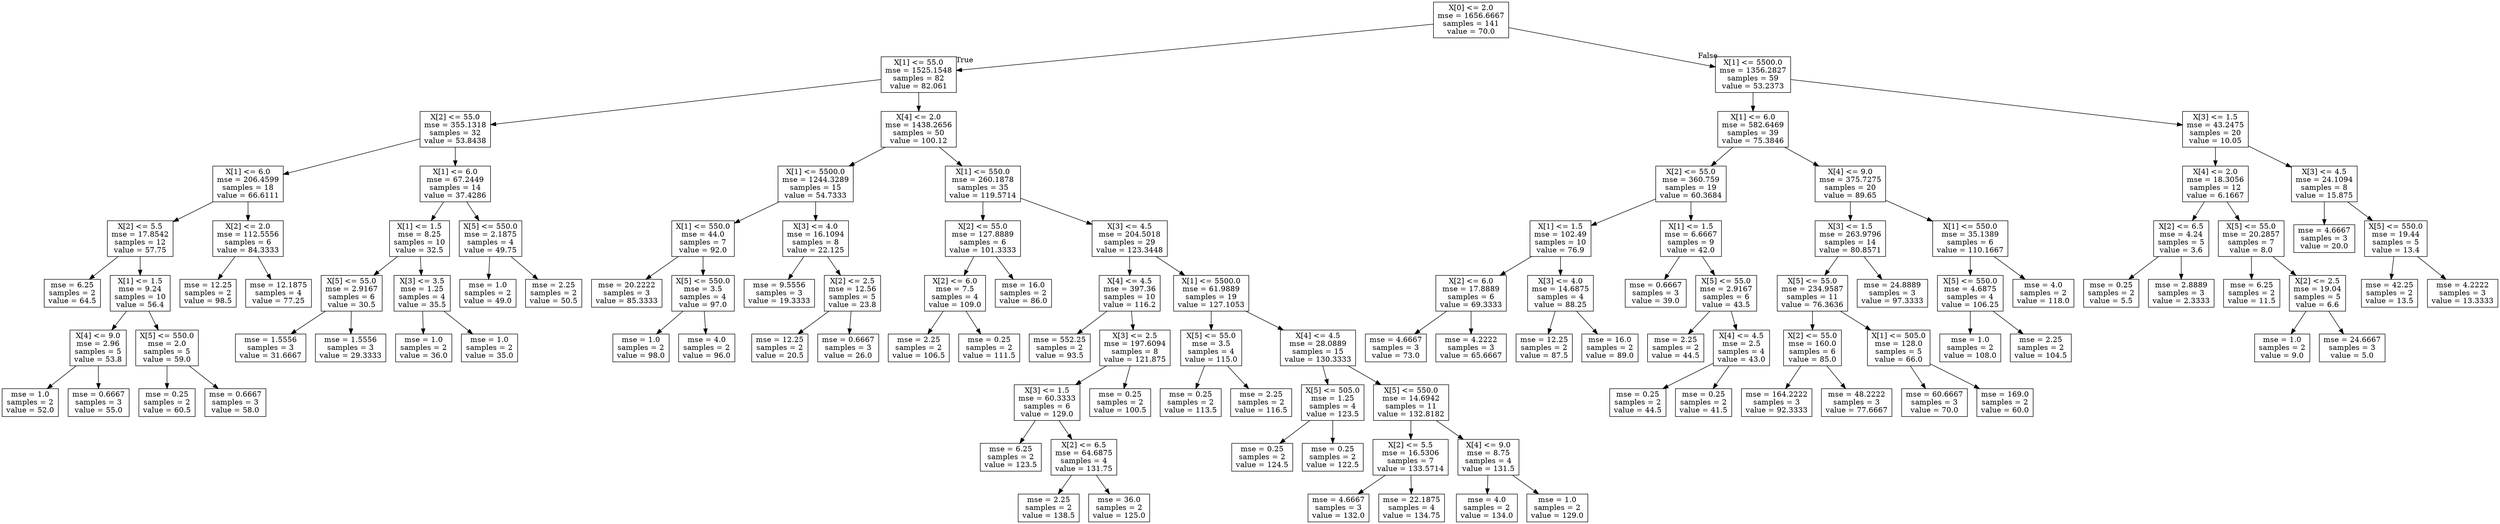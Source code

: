 digraph Tree {
node [shape=box] ;
0 [label="X[0] <= 2.0\nmse = 1656.6667\nsamples = 141\nvalue = 70.0"] ;
1 [label="X[1] <= 55.0\nmse = 1525.1548\nsamples = 82\nvalue = 82.061"] ;
0 -> 1 [labeldistance=2.5, labelangle=45, headlabel="True"] ;
2 [label="X[2] <= 55.0\nmse = 355.1318\nsamples = 32\nvalue = 53.8438"] ;
1 -> 2 ;
3 [label="X[1] <= 6.0\nmse = 206.4599\nsamples = 18\nvalue = 66.6111"] ;
2 -> 3 ;
4 [label="X[2] <= 5.5\nmse = 17.8542\nsamples = 12\nvalue = 57.75"] ;
3 -> 4 ;
5 [label="mse = 6.25\nsamples = 2\nvalue = 64.5"] ;
4 -> 5 ;
6 [label="X[1] <= 1.5\nmse = 9.24\nsamples = 10\nvalue = 56.4"] ;
4 -> 6 ;
7 [label="X[4] <= 9.0\nmse = 2.96\nsamples = 5\nvalue = 53.8"] ;
6 -> 7 ;
8 [label="mse = 1.0\nsamples = 2\nvalue = 52.0"] ;
7 -> 8 ;
9 [label="mse = 0.6667\nsamples = 3\nvalue = 55.0"] ;
7 -> 9 ;
10 [label="X[5] <= 550.0\nmse = 2.0\nsamples = 5\nvalue = 59.0"] ;
6 -> 10 ;
11 [label="mse = 0.25\nsamples = 2\nvalue = 60.5"] ;
10 -> 11 ;
12 [label="mse = 0.6667\nsamples = 3\nvalue = 58.0"] ;
10 -> 12 ;
13 [label="X[2] <= 2.0\nmse = 112.5556\nsamples = 6\nvalue = 84.3333"] ;
3 -> 13 ;
14 [label="mse = 12.25\nsamples = 2\nvalue = 98.5"] ;
13 -> 14 ;
15 [label="mse = 12.1875\nsamples = 4\nvalue = 77.25"] ;
13 -> 15 ;
16 [label="X[1] <= 6.0\nmse = 67.2449\nsamples = 14\nvalue = 37.4286"] ;
2 -> 16 ;
17 [label="X[1] <= 1.5\nmse = 8.25\nsamples = 10\nvalue = 32.5"] ;
16 -> 17 ;
18 [label="X[5] <= 55.0\nmse = 2.9167\nsamples = 6\nvalue = 30.5"] ;
17 -> 18 ;
19 [label="mse = 1.5556\nsamples = 3\nvalue = 31.6667"] ;
18 -> 19 ;
20 [label="mse = 1.5556\nsamples = 3\nvalue = 29.3333"] ;
18 -> 20 ;
21 [label="X[3] <= 3.5\nmse = 1.25\nsamples = 4\nvalue = 35.5"] ;
17 -> 21 ;
22 [label="mse = 1.0\nsamples = 2\nvalue = 36.0"] ;
21 -> 22 ;
23 [label="mse = 1.0\nsamples = 2\nvalue = 35.0"] ;
21 -> 23 ;
24 [label="X[5] <= 550.0\nmse = 2.1875\nsamples = 4\nvalue = 49.75"] ;
16 -> 24 ;
25 [label="mse = 1.0\nsamples = 2\nvalue = 49.0"] ;
24 -> 25 ;
26 [label="mse = 2.25\nsamples = 2\nvalue = 50.5"] ;
24 -> 26 ;
27 [label="X[4] <= 2.0\nmse = 1438.2656\nsamples = 50\nvalue = 100.12"] ;
1 -> 27 ;
28 [label="X[1] <= 5500.0\nmse = 1244.3289\nsamples = 15\nvalue = 54.7333"] ;
27 -> 28 ;
29 [label="X[1] <= 550.0\nmse = 44.0\nsamples = 7\nvalue = 92.0"] ;
28 -> 29 ;
30 [label="mse = 20.2222\nsamples = 3\nvalue = 85.3333"] ;
29 -> 30 ;
31 [label="X[5] <= 550.0\nmse = 3.5\nsamples = 4\nvalue = 97.0"] ;
29 -> 31 ;
32 [label="mse = 1.0\nsamples = 2\nvalue = 98.0"] ;
31 -> 32 ;
33 [label="mse = 4.0\nsamples = 2\nvalue = 96.0"] ;
31 -> 33 ;
34 [label="X[3] <= 4.0\nmse = 16.1094\nsamples = 8\nvalue = 22.125"] ;
28 -> 34 ;
35 [label="mse = 9.5556\nsamples = 3\nvalue = 19.3333"] ;
34 -> 35 ;
36 [label="X[2] <= 2.5\nmse = 12.56\nsamples = 5\nvalue = 23.8"] ;
34 -> 36 ;
37 [label="mse = 12.25\nsamples = 2\nvalue = 20.5"] ;
36 -> 37 ;
38 [label="mse = 0.6667\nsamples = 3\nvalue = 26.0"] ;
36 -> 38 ;
39 [label="X[1] <= 550.0\nmse = 260.1878\nsamples = 35\nvalue = 119.5714"] ;
27 -> 39 ;
40 [label="X[2] <= 55.0\nmse = 127.8889\nsamples = 6\nvalue = 101.3333"] ;
39 -> 40 ;
41 [label="X[2] <= 6.0\nmse = 7.5\nsamples = 4\nvalue = 109.0"] ;
40 -> 41 ;
42 [label="mse = 2.25\nsamples = 2\nvalue = 106.5"] ;
41 -> 42 ;
43 [label="mse = 0.25\nsamples = 2\nvalue = 111.5"] ;
41 -> 43 ;
44 [label="mse = 16.0\nsamples = 2\nvalue = 86.0"] ;
40 -> 44 ;
45 [label="X[3] <= 4.5\nmse = 204.5018\nsamples = 29\nvalue = 123.3448"] ;
39 -> 45 ;
46 [label="X[4] <= 4.5\nmse = 397.36\nsamples = 10\nvalue = 116.2"] ;
45 -> 46 ;
47 [label="mse = 552.25\nsamples = 2\nvalue = 93.5"] ;
46 -> 47 ;
48 [label="X[3] <= 2.5\nmse = 197.6094\nsamples = 8\nvalue = 121.875"] ;
46 -> 48 ;
49 [label="X[3] <= 1.5\nmse = 60.3333\nsamples = 6\nvalue = 129.0"] ;
48 -> 49 ;
50 [label="mse = 6.25\nsamples = 2\nvalue = 123.5"] ;
49 -> 50 ;
51 [label="X[2] <= 6.5\nmse = 64.6875\nsamples = 4\nvalue = 131.75"] ;
49 -> 51 ;
52 [label="mse = 2.25\nsamples = 2\nvalue = 138.5"] ;
51 -> 52 ;
53 [label="mse = 36.0\nsamples = 2\nvalue = 125.0"] ;
51 -> 53 ;
54 [label="mse = 0.25\nsamples = 2\nvalue = 100.5"] ;
48 -> 54 ;
55 [label="X[1] <= 5500.0\nmse = 61.9889\nsamples = 19\nvalue = 127.1053"] ;
45 -> 55 ;
56 [label="X[5] <= 55.0\nmse = 3.5\nsamples = 4\nvalue = 115.0"] ;
55 -> 56 ;
57 [label="mse = 0.25\nsamples = 2\nvalue = 113.5"] ;
56 -> 57 ;
58 [label="mse = 2.25\nsamples = 2\nvalue = 116.5"] ;
56 -> 58 ;
59 [label="X[4] <= 4.5\nmse = 28.0889\nsamples = 15\nvalue = 130.3333"] ;
55 -> 59 ;
60 [label="X[5] <= 505.0\nmse = 1.25\nsamples = 4\nvalue = 123.5"] ;
59 -> 60 ;
61 [label="mse = 0.25\nsamples = 2\nvalue = 124.5"] ;
60 -> 61 ;
62 [label="mse = 0.25\nsamples = 2\nvalue = 122.5"] ;
60 -> 62 ;
63 [label="X[5] <= 550.0\nmse = 14.6942\nsamples = 11\nvalue = 132.8182"] ;
59 -> 63 ;
64 [label="X[2] <= 5.5\nmse = 16.5306\nsamples = 7\nvalue = 133.5714"] ;
63 -> 64 ;
65 [label="mse = 4.6667\nsamples = 3\nvalue = 132.0"] ;
64 -> 65 ;
66 [label="mse = 22.1875\nsamples = 4\nvalue = 134.75"] ;
64 -> 66 ;
67 [label="X[4] <= 9.0\nmse = 8.75\nsamples = 4\nvalue = 131.5"] ;
63 -> 67 ;
68 [label="mse = 4.0\nsamples = 2\nvalue = 134.0"] ;
67 -> 68 ;
69 [label="mse = 1.0\nsamples = 2\nvalue = 129.0"] ;
67 -> 69 ;
70 [label="X[1] <= 5500.0\nmse = 1356.2827\nsamples = 59\nvalue = 53.2373"] ;
0 -> 70 [labeldistance=2.5, labelangle=-45, headlabel="False"] ;
71 [label="X[1] <= 6.0\nmse = 582.6469\nsamples = 39\nvalue = 75.3846"] ;
70 -> 71 ;
72 [label="X[2] <= 55.0\nmse = 360.759\nsamples = 19\nvalue = 60.3684"] ;
71 -> 72 ;
73 [label="X[1] <= 1.5\nmse = 102.49\nsamples = 10\nvalue = 76.9"] ;
72 -> 73 ;
74 [label="X[2] <= 6.0\nmse = 17.8889\nsamples = 6\nvalue = 69.3333"] ;
73 -> 74 ;
75 [label="mse = 4.6667\nsamples = 3\nvalue = 73.0"] ;
74 -> 75 ;
76 [label="mse = 4.2222\nsamples = 3\nvalue = 65.6667"] ;
74 -> 76 ;
77 [label="X[3] <= 4.0\nmse = 14.6875\nsamples = 4\nvalue = 88.25"] ;
73 -> 77 ;
78 [label="mse = 12.25\nsamples = 2\nvalue = 87.5"] ;
77 -> 78 ;
79 [label="mse = 16.0\nsamples = 2\nvalue = 89.0"] ;
77 -> 79 ;
80 [label="X[1] <= 1.5\nmse = 6.6667\nsamples = 9\nvalue = 42.0"] ;
72 -> 80 ;
81 [label="mse = 0.6667\nsamples = 3\nvalue = 39.0"] ;
80 -> 81 ;
82 [label="X[5] <= 55.0\nmse = 2.9167\nsamples = 6\nvalue = 43.5"] ;
80 -> 82 ;
83 [label="mse = 2.25\nsamples = 2\nvalue = 44.5"] ;
82 -> 83 ;
84 [label="X[4] <= 4.5\nmse = 2.5\nsamples = 4\nvalue = 43.0"] ;
82 -> 84 ;
85 [label="mse = 0.25\nsamples = 2\nvalue = 44.5"] ;
84 -> 85 ;
86 [label="mse = 0.25\nsamples = 2\nvalue = 41.5"] ;
84 -> 86 ;
87 [label="X[4] <= 9.0\nmse = 375.7275\nsamples = 20\nvalue = 89.65"] ;
71 -> 87 ;
88 [label="X[3] <= 1.5\nmse = 263.9796\nsamples = 14\nvalue = 80.8571"] ;
87 -> 88 ;
89 [label="X[5] <= 55.0\nmse = 234.9587\nsamples = 11\nvalue = 76.3636"] ;
88 -> 89 ;
90 [label="X[2] <= 55.0\nmse = 160.0\nsamples = 6\nvalue = 85.0"] ;
89 -> 90 ;
91 [label="mse = 164.2222\nsamples = 3\nvalue = 92.3333"] ;
90 -> 91 ;
92 [label="mse = 48.2222\nsamples = 3\nvalue = 77.6667"] ;
90 -> 92 ;
93 [label="X[1] <= 505.0\nmse = 128.0\nsamples = 5\nvalue = 66.0"] ;
89 -> 93 ;
94 [label="mse = 60.6667\nsamples = 3\nvalue = 70.0"] ;
93 -> 94 ;
95 [label="mse = 169.0\nsamples = 2\nvalue = 60.0"] ;
93 -> 95 ;
96 [label="mse = 24.8889\nsamples = 3\nvalue = 97.3333"] ;
88 -> 96 ;
97 [label="X[1] <= 550.0\nmse = 35.1389\nsamples = 6\nvalue = 110.1667"] ;
87 -> 97 ;
98 [label="X[5] <= 550.0\nmse = 4.6875\nsamples = 4\nvalue = 106.25"] ;
97 -> 98 ;
99 [label="mse = 1.0\nsamples = 2\nvalue = 108.0"] ;
98 -> 99 ;
100 [label="mse = 2.25\nsamples = 2\nvalue = 104.5"] ;
98 -> 100 ;
101 [label="mse = 4.0\nsamples = 2\nvalue = 118.0"] ;
97 -> 101 ;
102 [label="X[3] <= 1.5\nmse = 43.2475\nsamples = 20\nvalue = 10.05"] ;
70 -> 102 ;
103 [label="X[4] <= 2.0\nmse = 18.3056\nsamples = 12\nvalue = 6.1667"] ;
102 -> 103 ;
104 [label="X[2] <= 6.5\nmse = 4.24\nsamples = 5\nvalue = 3.6"] ;
103 -> 104 ;
105 [label="mse = 0.25\nsamples = 2\nvalue = 5.5"] ;
104 -> 105 ;
106 [label="mse = 2.8889\nsamples = 3\nvalue = 2.3333"] ;
104 -> 106 ;
107 [label="X[5] <= 55.0\nmse = 20.2857\nsamples = 7\nvalue = 8.0"] ;
103 -> 107 ;
108 [label="mse = 6.25\nsamples = 2\nvalue = 11.5"] ;
107 -> 108 ;
109 [label="X[2] <= 2.5\nmse = 19.04\nsamples = 5\nvalue = 6.6"] ;
107 -> 109 ;
110 [label="mse = 1.0\nsamples = 2\nvalue = 9.0"] ;
109 -> 110 ;
111 [label="mse = 24.6667\nsamples = 3\nvalue = 5.0"] ;
109 -> 111 ;
112 [label="X[3] <= 4.5\nmse = 24.1094\nsamples = 8\nvalue = 15.875"] ;
102 -> 112 ;
113 [label="mse = 4.6667\nsamples = 3\nvalue = 20.0"] ;
112 -> 113 ;
114 [label="X[5] <= 550.0\nmse = 19.44\nsamples = 5\nvalue = 13.4"] ;
112 -> 114 ;
115 [label="mse = 42.25\nsamples = 2\nvalue = 13.5"] ;
114 -> 115 ;
116 [label="mse = 4.2222\nsamples = 3\nvalue = 13.3333"] ;
114 -> 116 ;
}